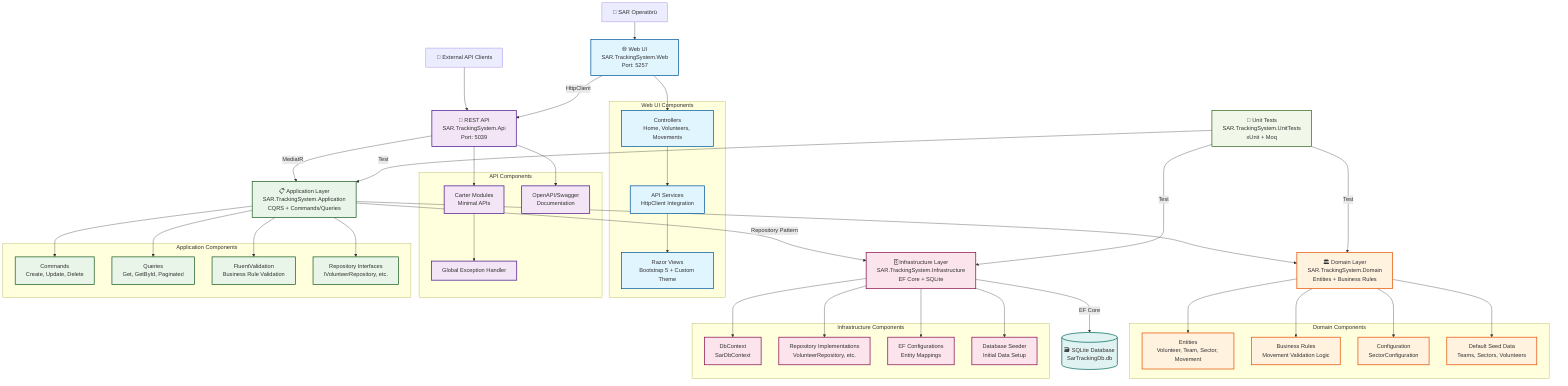 flowchart TD
    User[👤 SAR Operatörü] --> WebUI[🌐 Web UI<br/>SAR.TrackingSystem.Web<br/>Port: 5257]
    ExtAPI[📱 External API Clients] --> API[🔌 REST API<br/>SAR.TrackingSystem.Api<br/>Port: 5039]
    
    WebUI --> |HttpClient| API
    
    API --> |MediatR| App[📋 Application Layer<br/>SAR.TrackingSystem.Application<br/>CQRS + Commands/Queries]
    
    App --> Domain[🏛️ Domain Layer<br/>SAR.TrackingSystem.Domain<br/>Entities + Business Rules]
    App --> |Repository Pattern| Infra[🗄️ Infrastructure Layer<br/>SAR.TrackingSystem.Infrastructure<br/>EF Core + SQLite]
    
    Infra --> |EF Core| DB[(🗃️ SQLite Database<br/>SarTrackingDb.db)]
    
    Tests[🧪 Unit Tests<br/>SAR.TrackingSystem.UnitTests<br/>xUnit + Moq] --> |Test| Domain
    Tests --> |Test| App
    Tests --> |Test| Infra
    
    subgraph "Web UI Components"
        Controllers[Controllers<br/>Home, Volunteers, Movements]
        Views[Razor Views<br/>Bootstrap 5 + Custom Theme]
        Services[API Services<br/>HttpClient Integration]
    end
    
    subgraph "API Components"
        Carter[Carter Modules<br/>Minimal APIs]
        Swagger[OpenAPI/Swagger<br/>Documentation]
        GlobalEx[Global Exception Handler]
    end
    
    subgraph "Application Components"
        Commands[Commands<br/>Create, Update, Delete]
        Queries[Queries<br/>Get, GetById, Paginated]
        Validators[FluentValidation<br/>Business Rule Validation]
        Repos[Repository Interfaces<br/>IVolunteerRepository, etc.]
    end
    
    subgraph "Domain Components"
        Entities[Entities<br/>Volunteer, Team, Sector, Movement]
        BusinessRules[Business Rules<br/>Movement Validation Logic]
        Config[Configuration<br/>SectorConfiguration]
        SeedData[Default Seed Data<br/>Teams, Sectors, Volunteers]
    end
    
    subgraph "Infrastructure Components"
        EFContext[DbContext<br/>SarDbContext]
        RepoImpl[Repository Implementations<br/>VolunteerRepository, etc.]
        Configurations[EF Configurations<br/>Entity Mappings]
        Seeder[Database Seeder<br/>Initial Data Setup]
    end
    
    WebUI --> Controllers
    Controllers --> Services
    Services --> Views
    
    API --> Carter
    Carter --> GlobalEx
    API --> Swagger
    
    App --> Commands
    App --> Queries
    App --> Validators
    App --> Repos
    
    Domain --> Entities
    Domain --> BusinessRules
    Domain --> Config
    Domain --> SeedData
    
    Infra --> EFContext
    Infra --> RepoImpl
    Infra --> Configurations
    Infra --> Seeder
    
    classDef webLayer fill:#e1f5fe,stroke:#01579b,stroke-width:2px
    classDef apiLayer fill:#f3e5f5,stroke:#4a148c,stroke-width:2px
    classDef appLayer fill:#e8f5e8,stroke:#1b5e20,stroke-width:2px
    classDef domainLayer fill:#fff3e0,stroke:#e65100,stroke-width:2px
    classDef infraLayer fill:#fce4ec,stroke:#880e4f,stroke-width:2px
    classDef testLayer fill:#f1f8e9,stroke:#33691e,stroke-width:2px
    classDef dbLayer fill:#e0f2f1,stroke:#00695c,stroke-width:2px
    
    class WebUI,Controllers,Views,Services webLayer
    class API,Carter,Swagger,GlobalEx apiLayer
    class App,Commands,Queries,Validators,Repos appLayer
    class Domain,Entities,BusinessRules,Config,SeedData domainLayer
    class Infra,EFContext,RepoImpl,Configurations,Seeder infraLayer
    class Tests testLayer
    class DB dbLayer